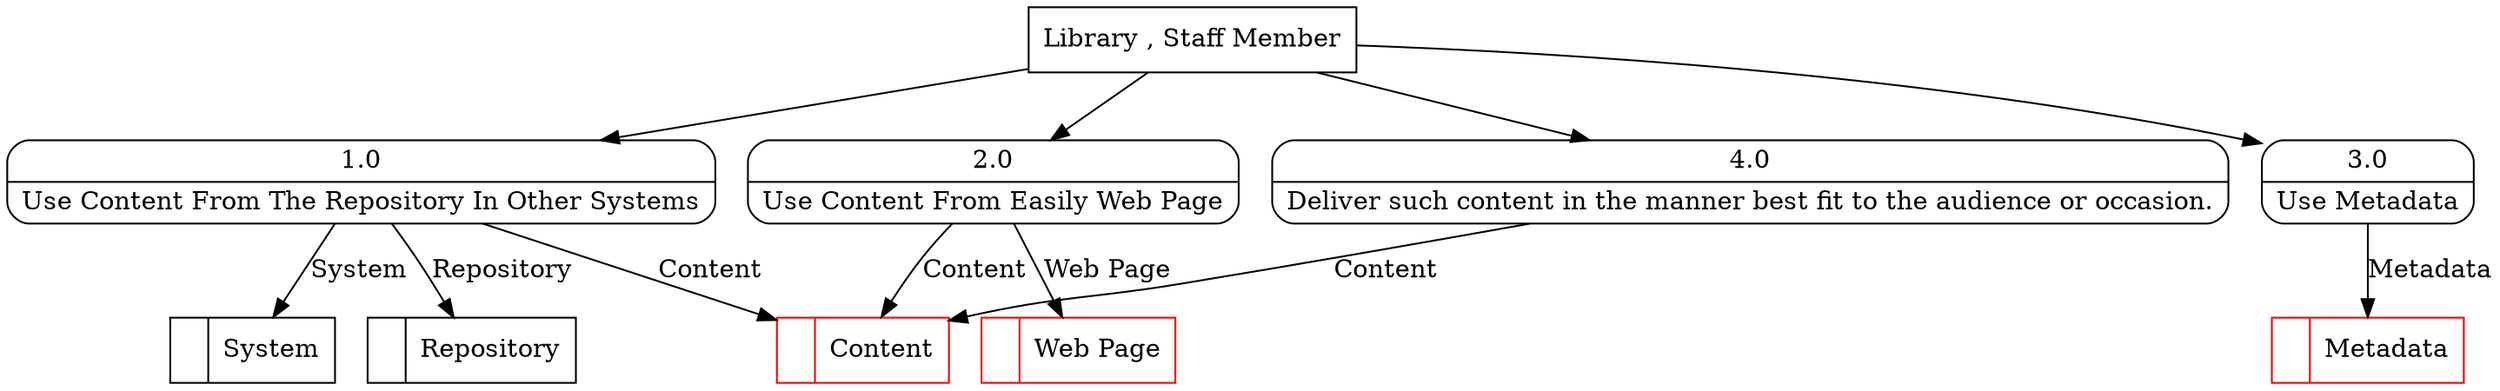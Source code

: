 digraph dfd2{ 
node[shape=record]
200 [label="<f0>  |<f1> Repository " ];
201 [label="<f0>  |<f1> System " ];
202 [label="<f0>  |<f1> Content " color=red];
203 [label="<f0>  |<f1> Web Page " color=red];
204 [label="<f0>  |<f1> Metadata " color=red];
205 [label="Library , Staff Member" shape=box];
206 [label="{<f0> 1.0|<f1> Use Content From The Repository In Other Systems }" shape=Mrecord];
207 [label="{<f0> 2.0|<f1> Use Content From Easily Web Page }" shape=Mrecord];
208 [label="{<f0> 3.0|<f1> Use Metadata }" shape=Mrecord];
4 [label="{<f0> 4.0|<f1> Deliver such content in the manner best fit to the audience or occasion. }" shape=Mrecord];
205 -> 4
4 -> 202  [label="Content"]
205 -> 206
205 -> 207
205 -> 208
206 -> 202 [label="Content"]
206 -> 200 [label="Repository"]
206 -> 201 [label="System"]
207 -> 203 [label="Web Page"]
207 -> 202 [label="Content"]
208 -> 204 [label="Metadata"]
}